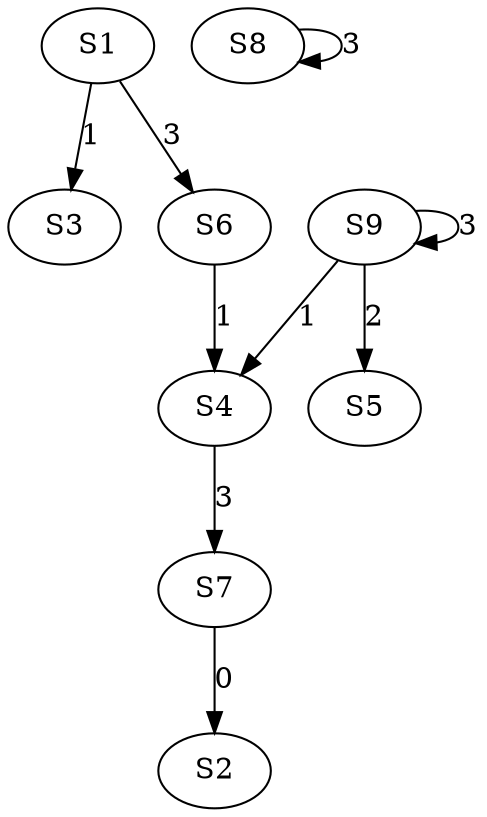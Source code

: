 strict digraph {
	S7 -> S2 [ label = 0 ];
	S1 -> S3 [ label = 1 ];
	S6 -> S4 [ label = 1 ];
	S9 -> S5 [ label = 2 ];
	S1 -> S6 [ label = 3 ];
	S4 -> S7 [ label = 3 ];
	S8 -> S8 [ label = 3 ];
	S9 -> S9 [ label = 3 ];
	S9 -> S4 [ label = 1 ];
}
